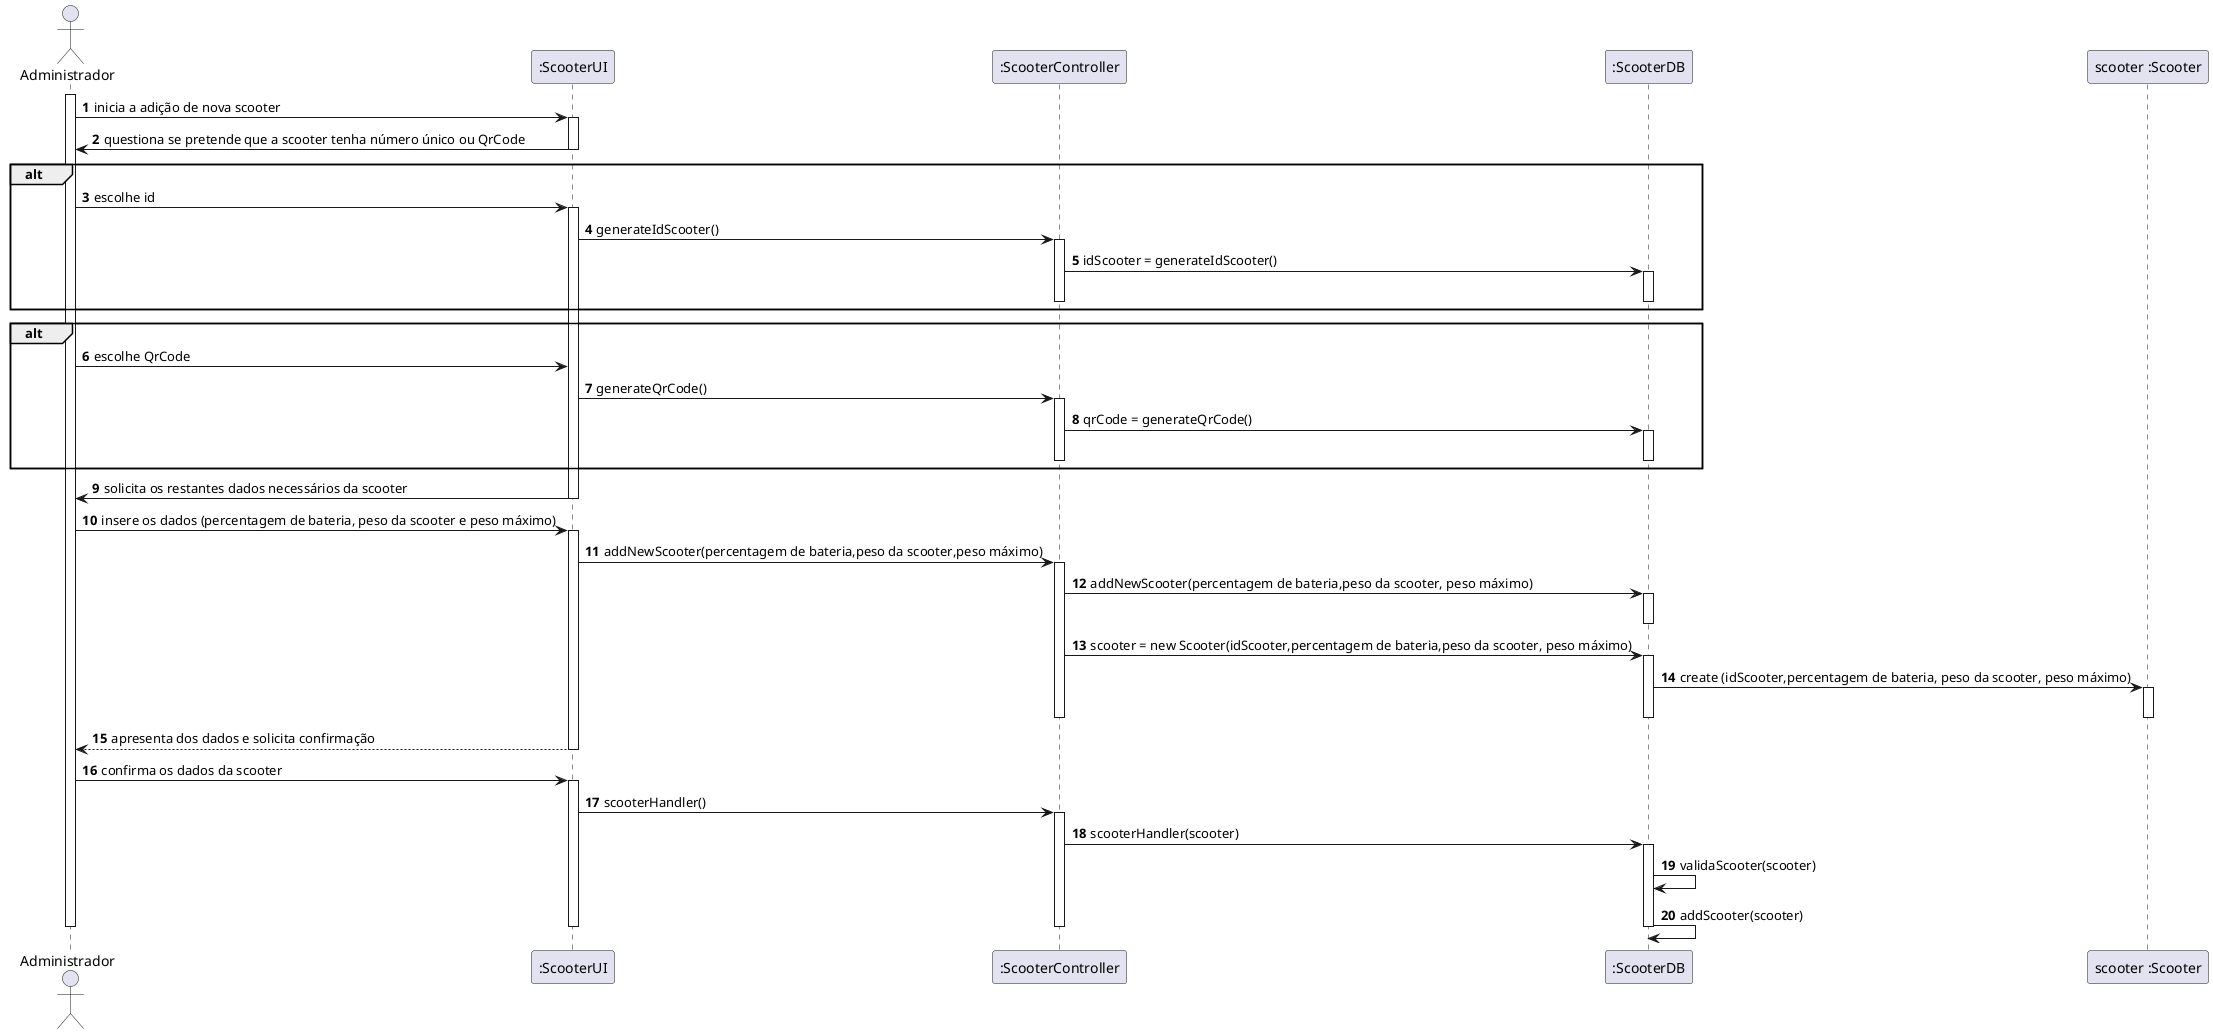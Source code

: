 @startuml
autonumber

actor "Administrador" as ADMIN

participant ":ScooterUI" as UI
participant ":ScooterController" as CTRL
participant ":ScooterDB" as SCHL
participant "scooter :Scooter" as SCOOT

activate ADMIN
ADMIN -> UI : inicia a adição de nova scooter
activate UI
UI -> ADMIN : questiona se pretende que a scooter tenha número único ou QrCode
deactivate UI

alt 
ADMIN -> UI : escolhe id
activate UI
UI -> CTRL : generateIdScooter()
activate CTRL
CTRL -> SCHL : idScooter = generateIdScooter()
activate SCHL
deactivate SCHL 
deactivate CTRL
end alt

alt 
ADMIN -> UI : escolhe QrCode
UI -> CTRL : generateQrCode()
activate CTRL
CTRL -> SCHL : qrCode = generateQrCode()
activate SCHL
deactivate SCHL
deactivate CTRL
end alt

UI -> ADMIN : solicita os restantes dados necessários da scooter
deactivate UI
ADMIN -> UI : insere os dados (percentagem de bateria, peso da scooter e peso máximo)
activate UI
UI -> CTRL : addNewScooter(percentagem de bateria,peso da scooter,peso máximo)
activate CTRL
CTRL -> SCHL : addNewScooter(percentagem de bateria,peso da scooter, peso máximo)
activate SCHL
deactivate SCHL
CTRL -> SCHL : scooter = new Scooter(idScooter,percentagem de bateria,peso da scooter, peso máximo)
activate SCHL
SCHL -> SCOOT : create (idScooter,percentagem de bateria, peso da scooter, peso máximo)
activate SCOOT
deactivate SCOOT
deactivate SCHL
deactivate CTRL
  
UI --> ADMIN : apresenta dos dados e solicita confirmação
deactivate UI

ADMIN -> UI : confirma os dados da scooter
activate UI 
UI -> CTRL : scooterHandler()
activate CTRL
CTRL -> SCHL : scooterHandler(scooter)
activate SCHL
SCHL -> SCHL : validaScooter(scooter)
SCHL -> SCHL : addScooter(scooter)
deactivate SCHL
deactivate CTRL
deactivate UI
deactivate ADMIN

@enduml
